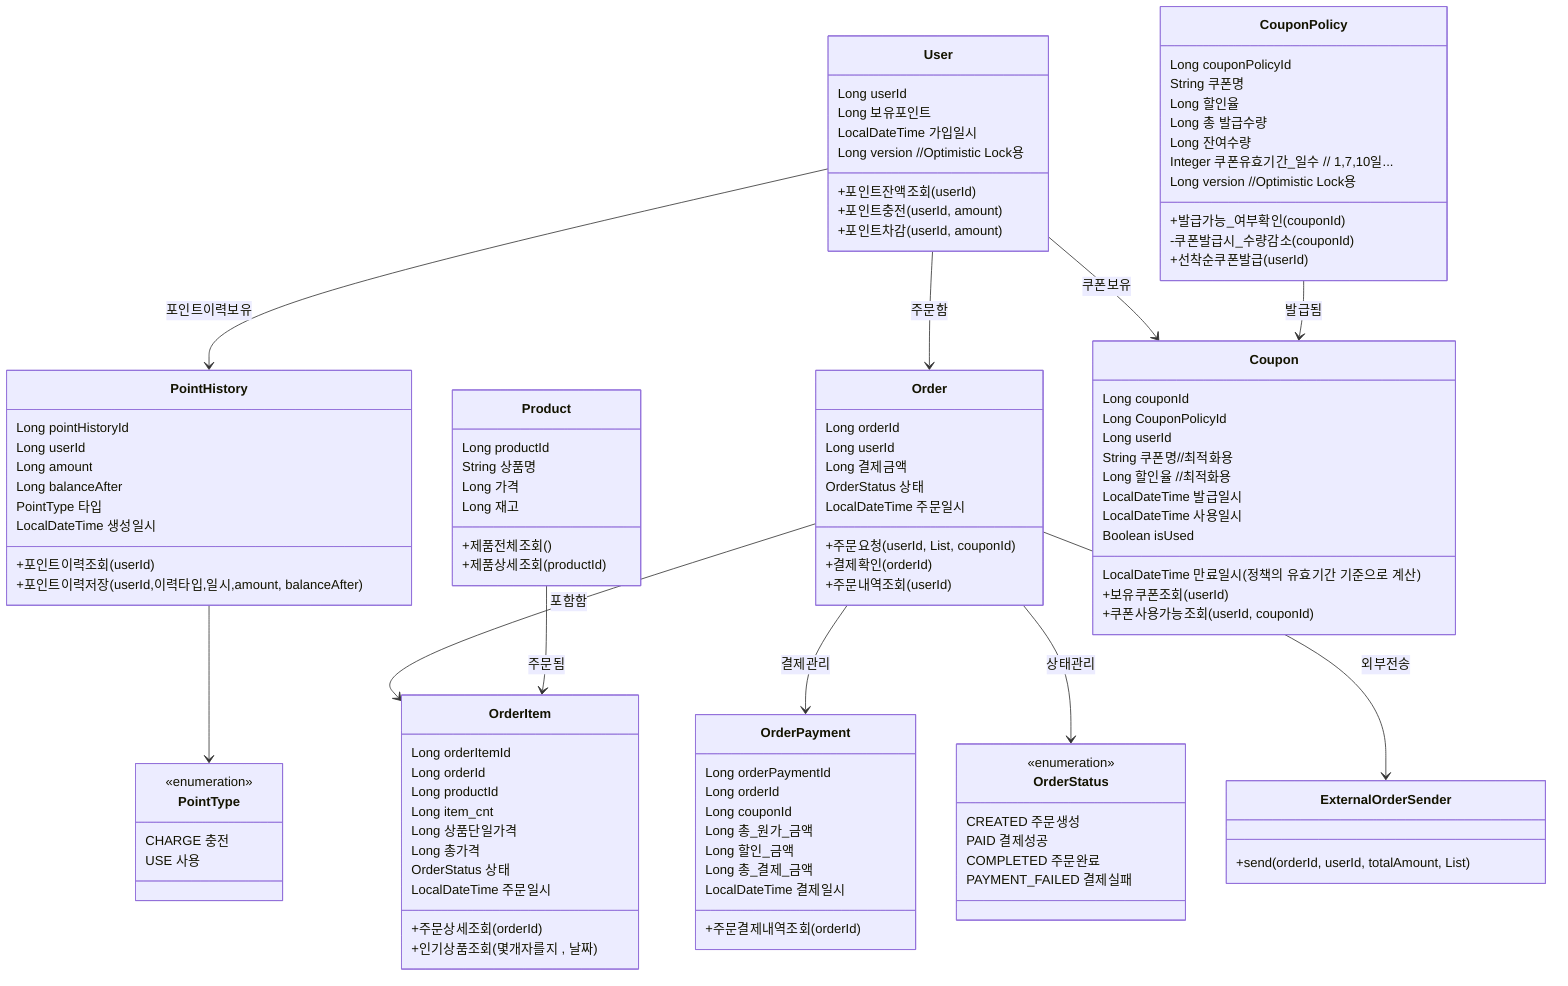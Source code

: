 classDiagram
    direction TB

    class User {
        Long userId
        Long 보유포인트
        LocalDateTime 가입일시
        Long version //Optimistic Lock용
        +포인트잔액조회(userId)
        +포인트충전(userId, amount)
        +포인트차감(userId, amount)
    }

    class PointHistory {
        Long pointHistoryId
        Long userId
        Long amount
        Long balanceAfter
        PointType 타입
        LocalDateTime 생성일시
        +포인트이력조회(userId)
        +포인트이력저장(userId,이력타입,일시,amount, balanceAfter)
    }

    class Order {
        Long orderId
        Long userId
        Long 결제금액
        OrderStatus 상태
        LocalDateTime 주문일시
        +주문요청(userId, List<OrderItemRequest>, couponId)
        +결제확인(orderId)
        +주문내역조회(userId)
    }

    class OrderItem {
        Long orderItemId
        Long orderId
        Long productId
        Long item_cnt
        Long 상품단일가격
        Long 총가격
        OrderStatus 상태
        LocalDateTime 주문일시
        +주문상세조회(orderId)
        +인기상품조회(몇개자를지 , 날짜)
    }

    class OrderPayment {
        Long orderPaymentId
        Long orderId
        Long couponId
        Long 총_원가_금액
        Long 할인_금액
        Long 총_결제_금액
        LocalDateTime 결제일시
        +주문결제내역조회(orderId)
    }

    class Product {
        Long productId
        String 상품명
        Long 가격
        Long 재고
        +제품전체조회()
        +제품상세조회(productId)
    }

    class CouponPolicy {
        Long couponPolicyId
        String 쿠폰명
        Long 할인율
        Long 총 발급수량
        Long 잔여수량
        Integer 쿠폰유효기간_일수 // 1,7,10일...
        Long version //Optimistic Lock용
        +발급가능_여부확인(couponId)
        -쿠폰발급시_수량감소(couponId)
        +선착순쿠폰발급(userId)
         %% 동일 정책에 대해 중복 발급 방지 (userId + couponPolicyId UNIQUE)
    }

    class Coupon {
        Long couponId
        Long CouponPolicyId
        Long userId
        String 쿠폰명//최적화용
        Long 할인율 //최적화용
        LocalDateTime 발급일시
        LocalDateTime 사용일시
        LocalDateTime 만료일시(정책의 유효기간 기준으로 계산)
        Boolean isUsed
        +보유쿠폰조회(userId)
        +쿠폰사용가능조회(userId, couponId)
    }

    class PointType {
        <<enumeration>>
        CHARGE 충전
        USE 사용
    }

    class OrderStatus {
        <<enumeration>>
        CREATED 주문생성
        PAID 결제성공
        COMPLETED 주문완료
        PAYMENT_FAILED 결제실패
    }

    class ExternalOrderSender {
        +send(orderId, userId, totalAmount, List<OrderItem>)
    }


%% 관계
    User           --> PointHistory : 포인트이력보유
    User           --> Order        : 주문함
    Order          --> OrderItem    : 포함함
    Product        --> OrderItem    : 주문됨
    Order          --> OrderPayment : 결제관리
    User           --> Coupon       : 쿠폰보유
    CouponPolicy   --> Coupon       : 발급됨
    PointHistory   --> PointType
    Order          --> OrderStatus : 상태관리
    Order          --> ExternalOrderSender : 외부전송
%%OrderItem      --> OrderStatus : 상태관리
